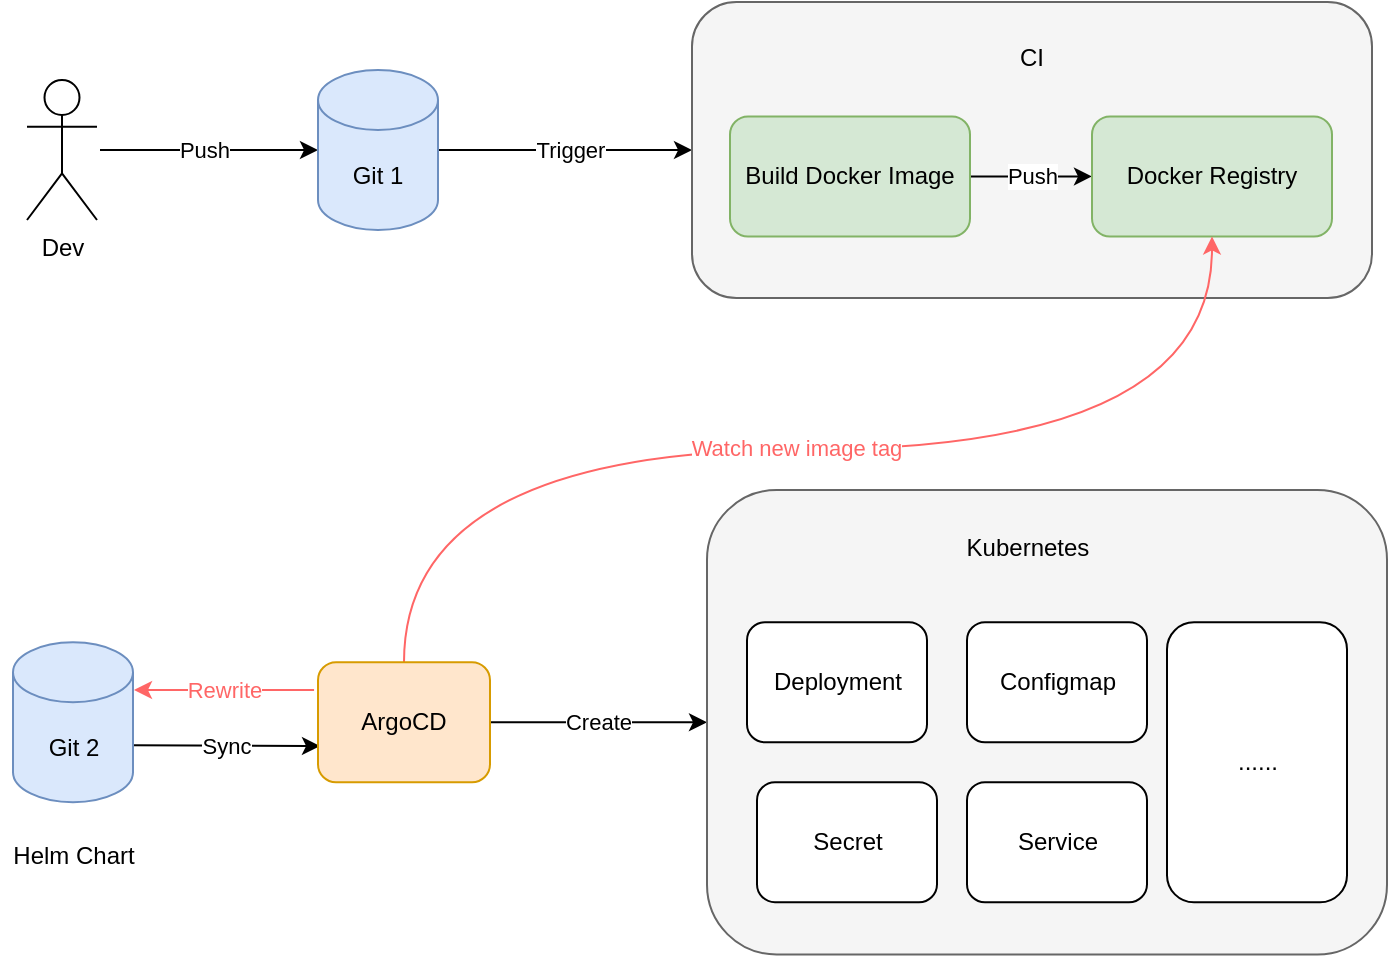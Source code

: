 <mxfile version="20.3.0" type="device"><diagram id="9D1LlwiH1k6fmR-lnL0D" name="第 1 页"><mxGraphModel dx="1554" dy="821" grid="1" gridSize="10" guides="1" tooltips="1" connect="1" arrows="1" fold="1" page="1" pageScale="1" pageWidth="2339" pageHeight="3300" math="0" shadow="0"><root><mxCell id="0"/><mxCell id="1" parent="0"/><mxCell id="OyIpx-dQWidLg6K2SXUG-2" value="Dev" style="shape=umlActor;verticalLabelPosition=bottom;verticalAlign=top;html=1;outlineConnect=0;" parent="1" vertex="1"><mxGeometry x="113.5" y="345" width="35" height="70" as="geometry"/></mxCell><mxCell id="OyIpx-dQWidLg6K2SXUG-4" value="" style="endArrow=classic;html=1;rounded=0;" parent="1" target="OyIpx-dQWidLg6K2SXUG-7" edge="1"><mxGeometry width="50" height="50" relative="1" as="geometry"><mxPoint x="150" y="380" as="sourcePoint"/><mxPoint x="250" y="380" as="targetPoint"/></mxGeometry></mxCell><mxCell id="OyIpx-dQWidLg6K2SXUG-6" value="Push" style="edgeLabel;html=1;align=center;verticalAlign=middle;resizable=0;points=[];" parent="OyIpx-dQWidLg6K2SXUG-4" vertex="1" connectable="0"><mxGeometry x="-0.054" relative="1" as="geometry"><mxPoint as="offset"/></mxGeometry></mxCell><mxCell id="OyIpx-dQWidLg6K2SXUG-9" style="edgeStyle=orthogonalEdgeStyle;rounded=0;orthogonalLoop=1;jettySize=auto;html=1;exitX=1;exitY=0.5;exitDx=0;exitDy=0;exitPerimeter=0;" parent="1" source="OyIpx-dQWidLg6K2SXUG-7" target="OyIpx-dQWidLg6K2SXUG-10" edge="1"><mxGeometry relative="1" as="geometry"><mxPoint x="400" y="380" as="targetPoint"/></mxGeometry></mxCell><mxCell id="OyIpx-dQWidLg6K2SXUG-11" value="Trigger" style="edgeLabel;html=1;align=center;verticalAlign=middle;resizable=0;points=[];" parent="OyIpx-dQWidLg6K2SXUG-9" vertex="1" connectable="0"><mxGeometry x="0.029" relative="1" as="geometry"><mxPoint as="offset"/></mxGeometry></mxCell><mxCell id="OyIpx-dQWidLg6K2SXUG-7" value="Git 1" style="shape=cylinder3;whiteSpace=wrap;html=1;boundedLbl=1;backgroundOutline=1;size=15;fillColor=#dae8fc;strokeColor=#6c8ebf;" parent="1" vertex="1"><mxGeometry x="259" y="340" width="60" height="80" as="geometry"/></mxCell><mxCell id="OyIpx-dQWidLg6K2SXUG-10" value="" style="rounded=1;whiteSpace=wrap;html=1;fillColor=#f5f5f5;strokeColor=#666666;fontColor=#333333;" parent="1" vertex="1"><mxGeometry x="446" y="305.97" width="340" height="148.06" as="geometry"/></mxCell><mxCell id="OyIpx-dQWidLg6K2SXUG-16" value="CI" style="text;html=1;strokeColor=none;fillColor=none;align=center;verticalAlign=middle;whiteSpace=wrap;rounded=0;" parent="1" vertex="1"><mxGeometry x="571" y="319.47" width="90" height="30" as="geometry"/></mxCell><mxCell id="wJqiovpAfQrW1sk65ZMo-1" value="Push" style="edgeStyle=orthogonalEdgeStyle;rounded=0;orthogonalLoop=1;jettySize=auto;html=1;exitX=1;exitY=0.5;exitDx=0;exitDy=0;entryX=0;entryY=0.5;entryDx=0;entryDy=0;" parent="1" source="OyIpx-dQWidLg6K2SXUG-17" target="OyIpx-dQWidLg6K2SXUG-18" edge="1"><mxGeometry relative="1" as="geometry"/></mxCell><mxCell id="OyIpx-dQWidLg6K2SXUG-17" value="Build Docker Image" style="rounded=1;whiteSpace=wrap;html=1;fillColor=#d5e8d4;strokeColor=#82b366;" parent="1" vertex="1"><mxGeometry x="465" y="363.22" width="120" height="60" as="geometry"/></mxCell><mxCell id="OyIpx-dQWidLg6K2SXUG-18" value="Docker Registry" style="rounded=1;whiteSpace=wrap;html=1;fillColor=#d5e8d4;strokeColor=#82b366;" parent="1" vertex="1"><mxGeometry x="646" y="363.22" width="120" height="60" as="geometry"/></mxCell><mxCell id="kaqeduUvTAMEYWzy8dPW-5" value="Sync" style="rounded=0;orthogonalLoop=1;jettySize=auto;html=1;exitX=1;exitY=0;exitDx=0;exitDy=52.5;exitPerimeter=0;elbow=vertical;" edge="1" parent="1"><mxGeometry relative="1" as="geometry"><mxPoint x="166.5" y="677.63" as="sourcePoint"/><mxPoint x="260" y="678" as="targetPoint"/></mxGeometry></mxCell><mxCell id="OyIpx-dQWidLg6K2SXUG-28" value="Git 2" style="shape=cylinder3;whiteSpace=wrap;html=1;boundedLbl=1;backgroundOutline=1;size=15;fillColor=#dae8fc;strokeColor=#6c8ebf;" parent="1" vertex="1"><mxGeometry x="106.5" y="626.13" width="60" height="80" as="geometry"/></mxCell><mxCell id="wJqiovpAfQrW1sk65ZMo-6" value="Create" style="edgeStyle=orthogonalEdgeStyle;rounded=0;orthogonalLoop=1;jettySize=auto;html=1;exitX=1;exitY=0.5;exitDx=0;exitDy=0;" parent="1" source="OyIpx-dQWidLg6K2SXUG-31" target="OyIpx-dQWidLg6K2SXUG-56" edge="1"><mxGeometry relative="1" as="geometry"/></mxCell><mxCell id="kaqeduUvTAMEYWzy8dPW-1" style="rounded=0;orthogonalLoop=1;jettySize=auto;html=1;exitX=0.5;exitY=0;exitDx=0;exitDy=0;entryX=0.5;entryY=1;entryDx=0;entryDy=0;elbow=vertical;edgeStyle=orthogonalEdgeStyle;curved=1;fillColor=#f8cecc;strokeColor=#FF6666;" edge="1" parent="1" source="OyIpx-dQWidLg6K2SXUG-31" target="OyIpx-dQWidLg6K2SXUG-18"><mxGeometry relative="1" as="geometry"/></mxCell><mxCell id="kaqeduUvTAMEYWzy8dPW-3" value="&lt;font color=&quot;#ff6666&quot;&gt;Watch new image tag&lt;/font&gt;" style="edgeLabel;html=1;align=center;verticalAlign=middle;resizable=0;points=[];" vertex="1" connectable="0" parent="kaqeduUvTAMEYWzy8dPW-1"><mxGeometry x="-0.019" y="1" relative="1" as="geometry"><mxPoint as="offset"/></mxGeometry></mxCell><mxCell id="OyIpx-dQWidLg6K2SXUG-31" value="ArgoCD" style="rounded=1;whiteSpace=wrap;html=1;labelBackgroundColor=none;fillColor=#ffe6cc;strokeColor=#d79b00;" parent="1" vertex="1"><mxGeometry x="259" y="636.13" width="86" height="60" as="geometry"/></mxCell><mxCell id="OyIpx-dQWidLg6K2SXUG-56" value="" style="rounded=1;whiteSpace=wrap;html=1;fillColor=#f5f5f5;strokeColor=#666666;fontColor=#333333;" parent="1" vertex="1"><mxGeometry x="453.5" y="550" width="340" height="232.25" as="geometry"/></mxCell><mxCell id="OyIpx-dQWidLg6K2SXUG-57" value="Kubernetes" style="text;html=1;strokeColor=none;fillColor=none;align=center;verticalAlign=middle;whiteSpace=wrap;rounded=0;" parent="1" vertex="1"><mxGeometry x="568.5" y="563.5" width="90" height="30" as="geometry"/></mxCell><mxCell id="OyIpx-dQWidLg6K2SXUG-58" value="Deployment" style="rounded=1;whiteSpace=wrap;html=1;labelBackgroundColor=none;" parent="1" vertex="1"><mxGeometry x="473.5" y="616.13" width="90" height="60" as="geometry"/></mxCell><mxCell id="OyIpx-dQWidLg6K2SXUG-59" value="Configmap" style="rounded=1;whiteSpace=wrap;html=1;labelBackgroundColor=none;" parent="1" vertex="1"><mxGeometry x="583.5" y="616.13" width="90" height="60" as="geometry"/></mxCell><mxCell id="OyIpx-dQWidLg6K2SXUG-60" value="Secret" style="rounded=1;whiteSpace=wrap;html=1;labelBackgroundColor=none;" parent="1" vertex="1"><mxGeometry x="478.5" y="696.13" width="90" height="60" as="geometry"/></mxCell><mxCell id="OyIpx-dQWidLg6K2SXUG-61" value="Service" style="rounded=1;whiteSpace=wrap;html=1;labelBackgroundColor=none;" parent="1" vertex="1"><mxGeometry x="583.5" y="696.13" width="90" height="60" as="geometry"/></mxCell><mxCell id="OyIpx-dQWidLg6K2SXUG-62" value="......" style="rounded=1;whiteSpace=wrap;html=1;labelBackgroundColor=none;" parent="1" vertex="1"><mxGeometry x="683.5" y="616.13" width="90" height="140" as="geometry"/></mxCell><mxCell id="wJqiovpAfQrW1sk65ZMo-3" value="Helm Chart" style="text;html=1;strokeColor=none;fillColor=none;align=center;verticalAlign=middle;whiteSpace=wrap;rounded=0;" parent="1" vertex="1"><mxGeometry x="100.5" y="718.07" width="72" height="30" as="geometry"/></mxCell><mxCell id="kaqeduUvTAMEYWzy8dPW-7" value="&lt;font color=&quot;#ff6666&quot;&gt;Rewrite&lt;/font&gt;" style="rounded=0;orthogonalLoop=1;jettySize=auto;html=1;elbow=vertical;exitX=0.012;exitY=0.231;exitDx=0;exitDy=0;exitPerimeter=0;strokeColor=#FF6666;" edge="1" parent="1"><mxGeometry relative="1" as="geometry"><mxPoint x="257.032" y="649.99" as="sourcePoint"/><mxPoint x="167" y="650" as="targetPoint"/></mxGeometry></mxCell></root></mxGraphModel></diagram></mxfile>